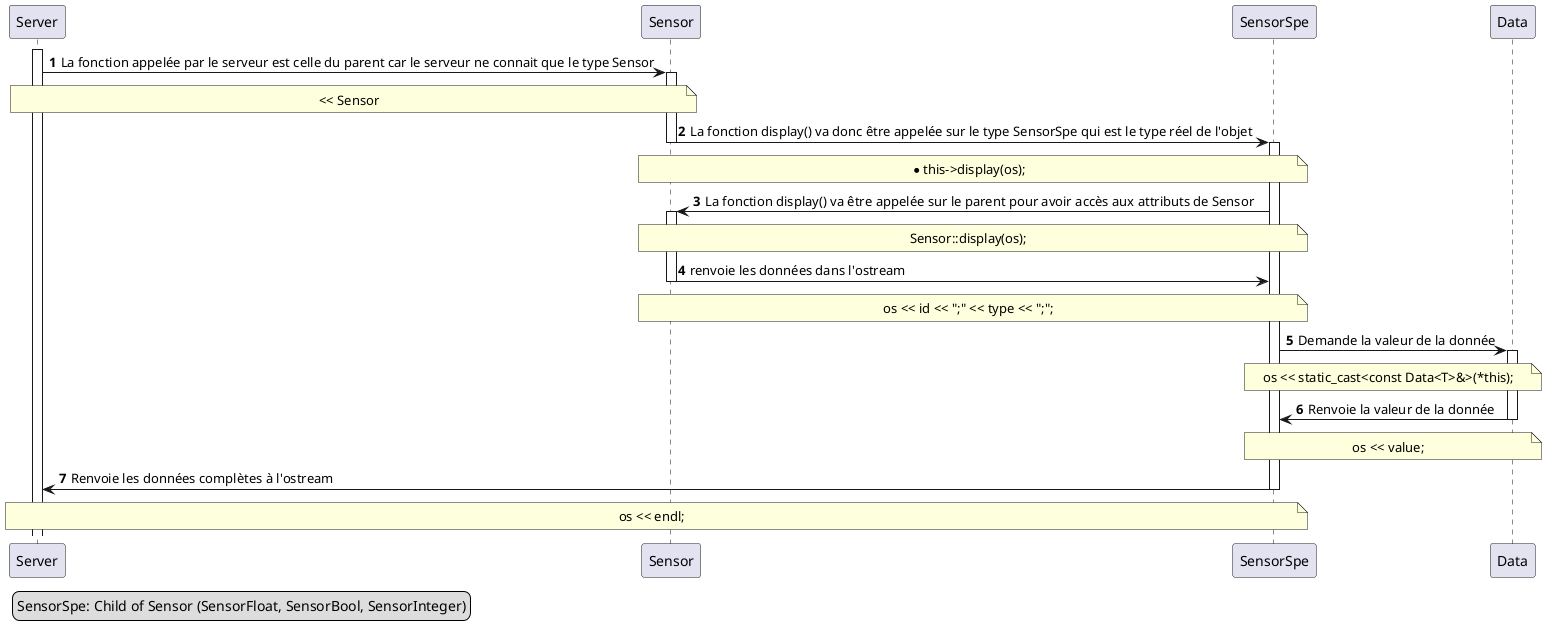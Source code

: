 @startuml
'https://plantuml.com/sequence-diagram

autonumber

activate Server

Server -> Sensor: La fonction appelée par le serveur est celle du parent car le serveur ne connait que le type Sensor
note over Server, Sensor
<< Sensor
end note

activate Sensor
Sensor -> SensorSpe: La fonction display() va donc être appelée sur le type SensorSpe qui est le type réel de l'objet
note over Sensor, SensorSpe
*this->display(os);
end note

deactivate Sensor
activate SensorSpe
SensorSpe -> Sensor: La fonction display() va être appelée sur le parent pour avoir accès aux attributs de Sensor
note over Sensor, SensorSpe
 Sensor::display(os);
end note

activate Sensor

Sensor -> SensorSpe: renvoie les données dans l'ostream
note over Sensor, SensorSpe
os << id << ";" << type << ";";
end note

deactivate Sensor

SensorSpe -> Data: Demande la valeur de la donnée
note over SensorSpe, Data
os << static_cast<const Data<T>&>(*this);
end note

activate Data
Data -> SensorSpe: Renvoie la valeur de la donnée
note over Data, SensorSpe
os << value;
end note

deactivate Data

SensorSpe -> Server: Renvoie les données complètes à l'ostream
note over SensorSpe, Server
os << endl;
end note

deactivate SensorSpe



legend left
    SensorSpe: Child of Sensor (SensorFloat, SensorBool, SensorInteger)
endlegend
@enduml